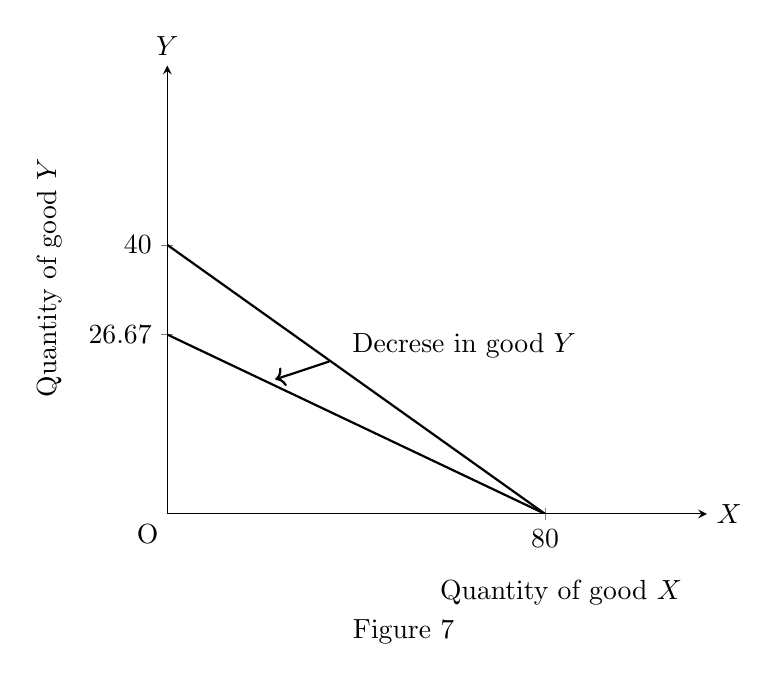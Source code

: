 \begin{tikzpicture}
    \begin{axis}[
            axis x line = middle,
            axis y line = middle,
            xmin=0, xmax=10,
            xlabel style=right,
            xlabel=$ X $,
            xtick={7},
            xticklabels={80},
            ymin=0, ymax=10,
            ylabel style=above,
            ylabel=$ Y $,
            ytick={4,6},
            yticklabels={26.67,40}
        ]
        \addplot [thick,black]coordinates {(0,4)(7,0)};
        \addplot [thick,black]coordinates {(0,6)(7,0)};
        \addplot [thick,black,->]coordinates {(3,3.4)(2,3)};
        \node at (axis cs:5.5,3.75) {Decrese in good $ Y $};
    \end{axis}
    \draw(5,-1) node {Quantity of good $ X $};
    \draw(3,-1.5) node {Figure 7};
    \draw(-1.5,3) node[rotate=90] {Quantity of good $ Y $};
    \draw(-.25,-.25) node {O};
\end{tikzpicture}
